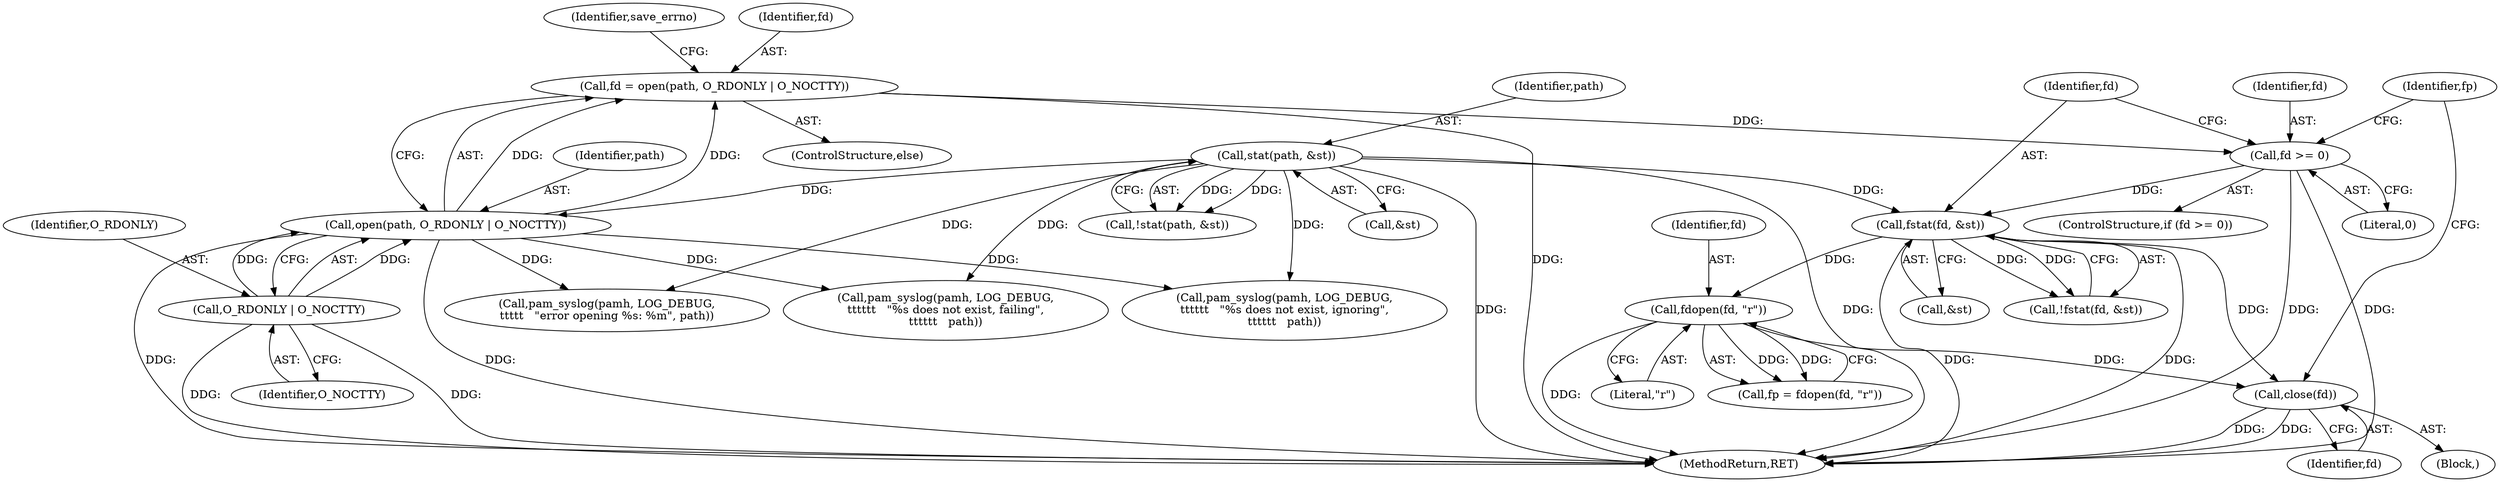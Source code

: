 digraph "0_altlinux_ffe7058c70253d574b1963c7c93002bd410fddc9@API" {
"1000251" [label="(Call,close(fd))"];
"1000224" [label="(Call,fstat(fd, &st))"];
"1000218" [label="(Call,fd >= 0)"];
"1000205" [label="(Call,fd = open(path, O_RDONLY | O_NOCTTY))"];
"1000207" [label="(Call,open(path, O_RDONLY | O_NOCTTY))"];
"1000190" [label="(Call,stat(path, &st))"];
"1000209" [label="(Call,O_RDONLY | O_NOCTTY)"];
"1000241" [label="(Call,fdopen(fd, \"r\"))"];
"1000226" [label="(Call,&st)"];
"1000242" [label="(Identifier,fd)"];
"1000243" [label="(Literal,\"r\")"];
"1000213" [label="(Identifier,save_errno)"];
"1000223" [label="(Call,!fstat(fd, &st))"];
"1000309" [label="(Call,pam_syslog(pamh, LOG_DEBUG,\n\t\t\t\t\t   \"error opening %s: %m\", path))"];
"1000219" [label="(Identifier,fd)"];
"1000189" [label="(Call,!stat(path, &st))"];
"1000298" [label="(Call,pam_syslog(pamh, LOG_DEBUG,\n\t\t\t\t\t\t   \"%s does not exist, failing\",\n\t\t\t\t\t\t   path))"];
"1000251" [label="(Call,close(fd))"];
"1000191" [label="(Identifier,path)"];
"1000210" [label="(Identifier,O_RDONLY)"];
"1000224" [label="(Call,fstat(fd, &st))"];
"1000220" [label="(Literal,0)"];
"1000190" [label="(Call,stat(path, &st))"];
"1000239" [label="(Call,fp = fdopen(fd, \"r\"))"];
"1000217" [label="(ControlStructure,if (fd >= 0))"];
"1000247" [label="(Block,)"];
"1000206" [label="(Identifier,fd)"];
"1000209" [label="(Call,O_RDONLY | O_NOCTTY)"];
"1000316" [label="(MethodReturn,RET)"];
"1000192" [label="(Call,&st)"];
"1000218" [label="(Call,fd >= 0)"];
"1000225" [label="(Identifier,fd)"];
"1000211" [label="(Identifier,O_NOCTTY)"];
"1000252" [label="(Identifier,fd)"];
"1000241" [label="(Call,fdopen(fd, \"r\"))"];
"1000205" [label="(Call,fd = open(path, O_RDONLY | O_NOCTTY))"];
"1000254" [label="(Identifier,fp)"];
"1000208" [label="(Identifier,path)"];
"1000207" [label="(Call,open(path, O_RDONLY | O_NOCTTY))"];
"1000204" [label="(ControlStructure,else)"];
"1000288" [label="(Call,pam_syslog(pamh, LOG_DEBUG,\n\t\t\t\t\t\t   \"%s does not exist, ignoring\",\n\t\t\t\t\t\t   path))"];
"1000251" -> "1000247"  [label="AST: "];
"1000251" -> "1000252"  [label="CFG: "];
"1000252" -> "1000251"  [label="AST: "];
"1000254" -> "1000251"  [label="CFG: "];
"1000251" -> "1000316"  [label="DDG: "];
"1000251" -> "1000316"  [label="DDG: "];
"1000224" -> "1000251"  [label="DDG: "];
"1000241" -> "1000251"  [label="DDG: "];
"1000224" -> "1000223"  [label="AST: "];
"1000224" -> "1000226"  [label="CFG: "];
"1000225" -> "1000224"  [label="AST: "];
"1000226" -> "1000224"  [label="AST: "];
"1000223" -> "1000224"  [label="CFG: "];
"1000224" -> "1000316"  [label="DDG: "];
"1000224" -> "1000316"  [label="DDG: "];
"1000224" -> "1000223"  [label="DDG: "];
"1000224" -> "1000223"  [label="DDG: "];
"1000218" -> "1000224"  [label="DDG: "];
"1000190" -> "1000224"  [label="DDG: "];
"1000224" -> "1000241"  [label="DDG: "];
"1000218" -> "1000217"  [label="AST: "];
"1000218" -> "1000220"  [label="CFG: "];
"1000219" -> "1000218"  [label="AST: "];
"1000220" -> "1000218"  [label="AST: "];
"1000225" -> "1000218"  [label="CFG: "];
"1000254" -> "1000218"  [label="CFG: "];
"1000218" -> "1000316"  [label="DDG: "];
"1000218" -> "1000316"  [label="DDG: "];
"1000205" -> "1000218"  [label="DDG: "];
"1000205" -> "1000204"  [label="AST: "];
"1000205" -> "1000207"  [label="CFG: "];
"1000206" -> "1000205"  [label="AST: "];
"1000207" -> "1000205"  [label="AST: "];
"1000213" -> "1000205"  [label="CFG: "];
"1000205" -> "1000316"  [label="DDG: "];
"1000207" -> "1000205"  [label="DDG: "];
"1000207" -> "1000205"  [label="DDG: "];
"1000207" -> "1000209"  [label="CFG: "];
"1000208" -> "1000207"  [label="AST: "];
"1000209" -> "1000207"  [label="AST: "];
"1000207" -> "1000316"  [label="DDG: "];
"1000207" -> "1000316"  [label="DDG: "];
"1000190" -> "1000207"  [label="DDG: "];
"1000209" -> "1000207"  [label="DDG: "];
"1000209" -> "1000207"  [label="DDG: "];
"1000207" -> "1000288"  [label="DDG: "];
"1000207" -> "1000298"  [label="DDG: "];
"1000207" -> "1000309"  [label="DDG: "];
"1000190" -> "1000189"  [label="AST: "];
"1000190" -> "1000192"  [label="CFG: "];
"1000191" -> "1000190"  [label="AST: "];
"1000192" -> "1000190"  [label="AST: "];
"1000189" -> "1000190"  [label="CFG: "];
"1000190" -> "1000316"  [label="DDG: "];
"1000190" -> "1000316"  [label="DDG: "];
"1000190" -> "1000189"  [label="DDG: "];
"1000190" -> "1000189"  [label="DDG: "];
"1000190" -> "1000288"  [label="DDG: "];
"1000190" -> "1000298"  [label="DDG: "];
"1000190" -> "1000309"  [label="DDG: "];
"1000209" -> "1000211"  [label="CFG: "];
"1000210" -> "1000209"  [label="AST: "];
"1000211" -> "1000209"  [label="AST: "];
"1000209" -> "1000316"  [label="DDG: "];
"1000209" -> "1000316"  [label="DDG: "];
"1000241" -> "1000239"  [label="AST: "];
"1000241" -> "1000243"  [label="CFG: "];
"1000242" -> "1000241"  [label="AST: "];
"1000243" -> "1000241"  [label="AST: "];
"1000239" -> "1000241"  [label="CFG: "];
"1000241" -> "1000316"  [label="DDG: "];
"1000241" -> "1000239"  [label="DDG: "];
"1000241" -> "1000239"  [label="DDG: "];
}
